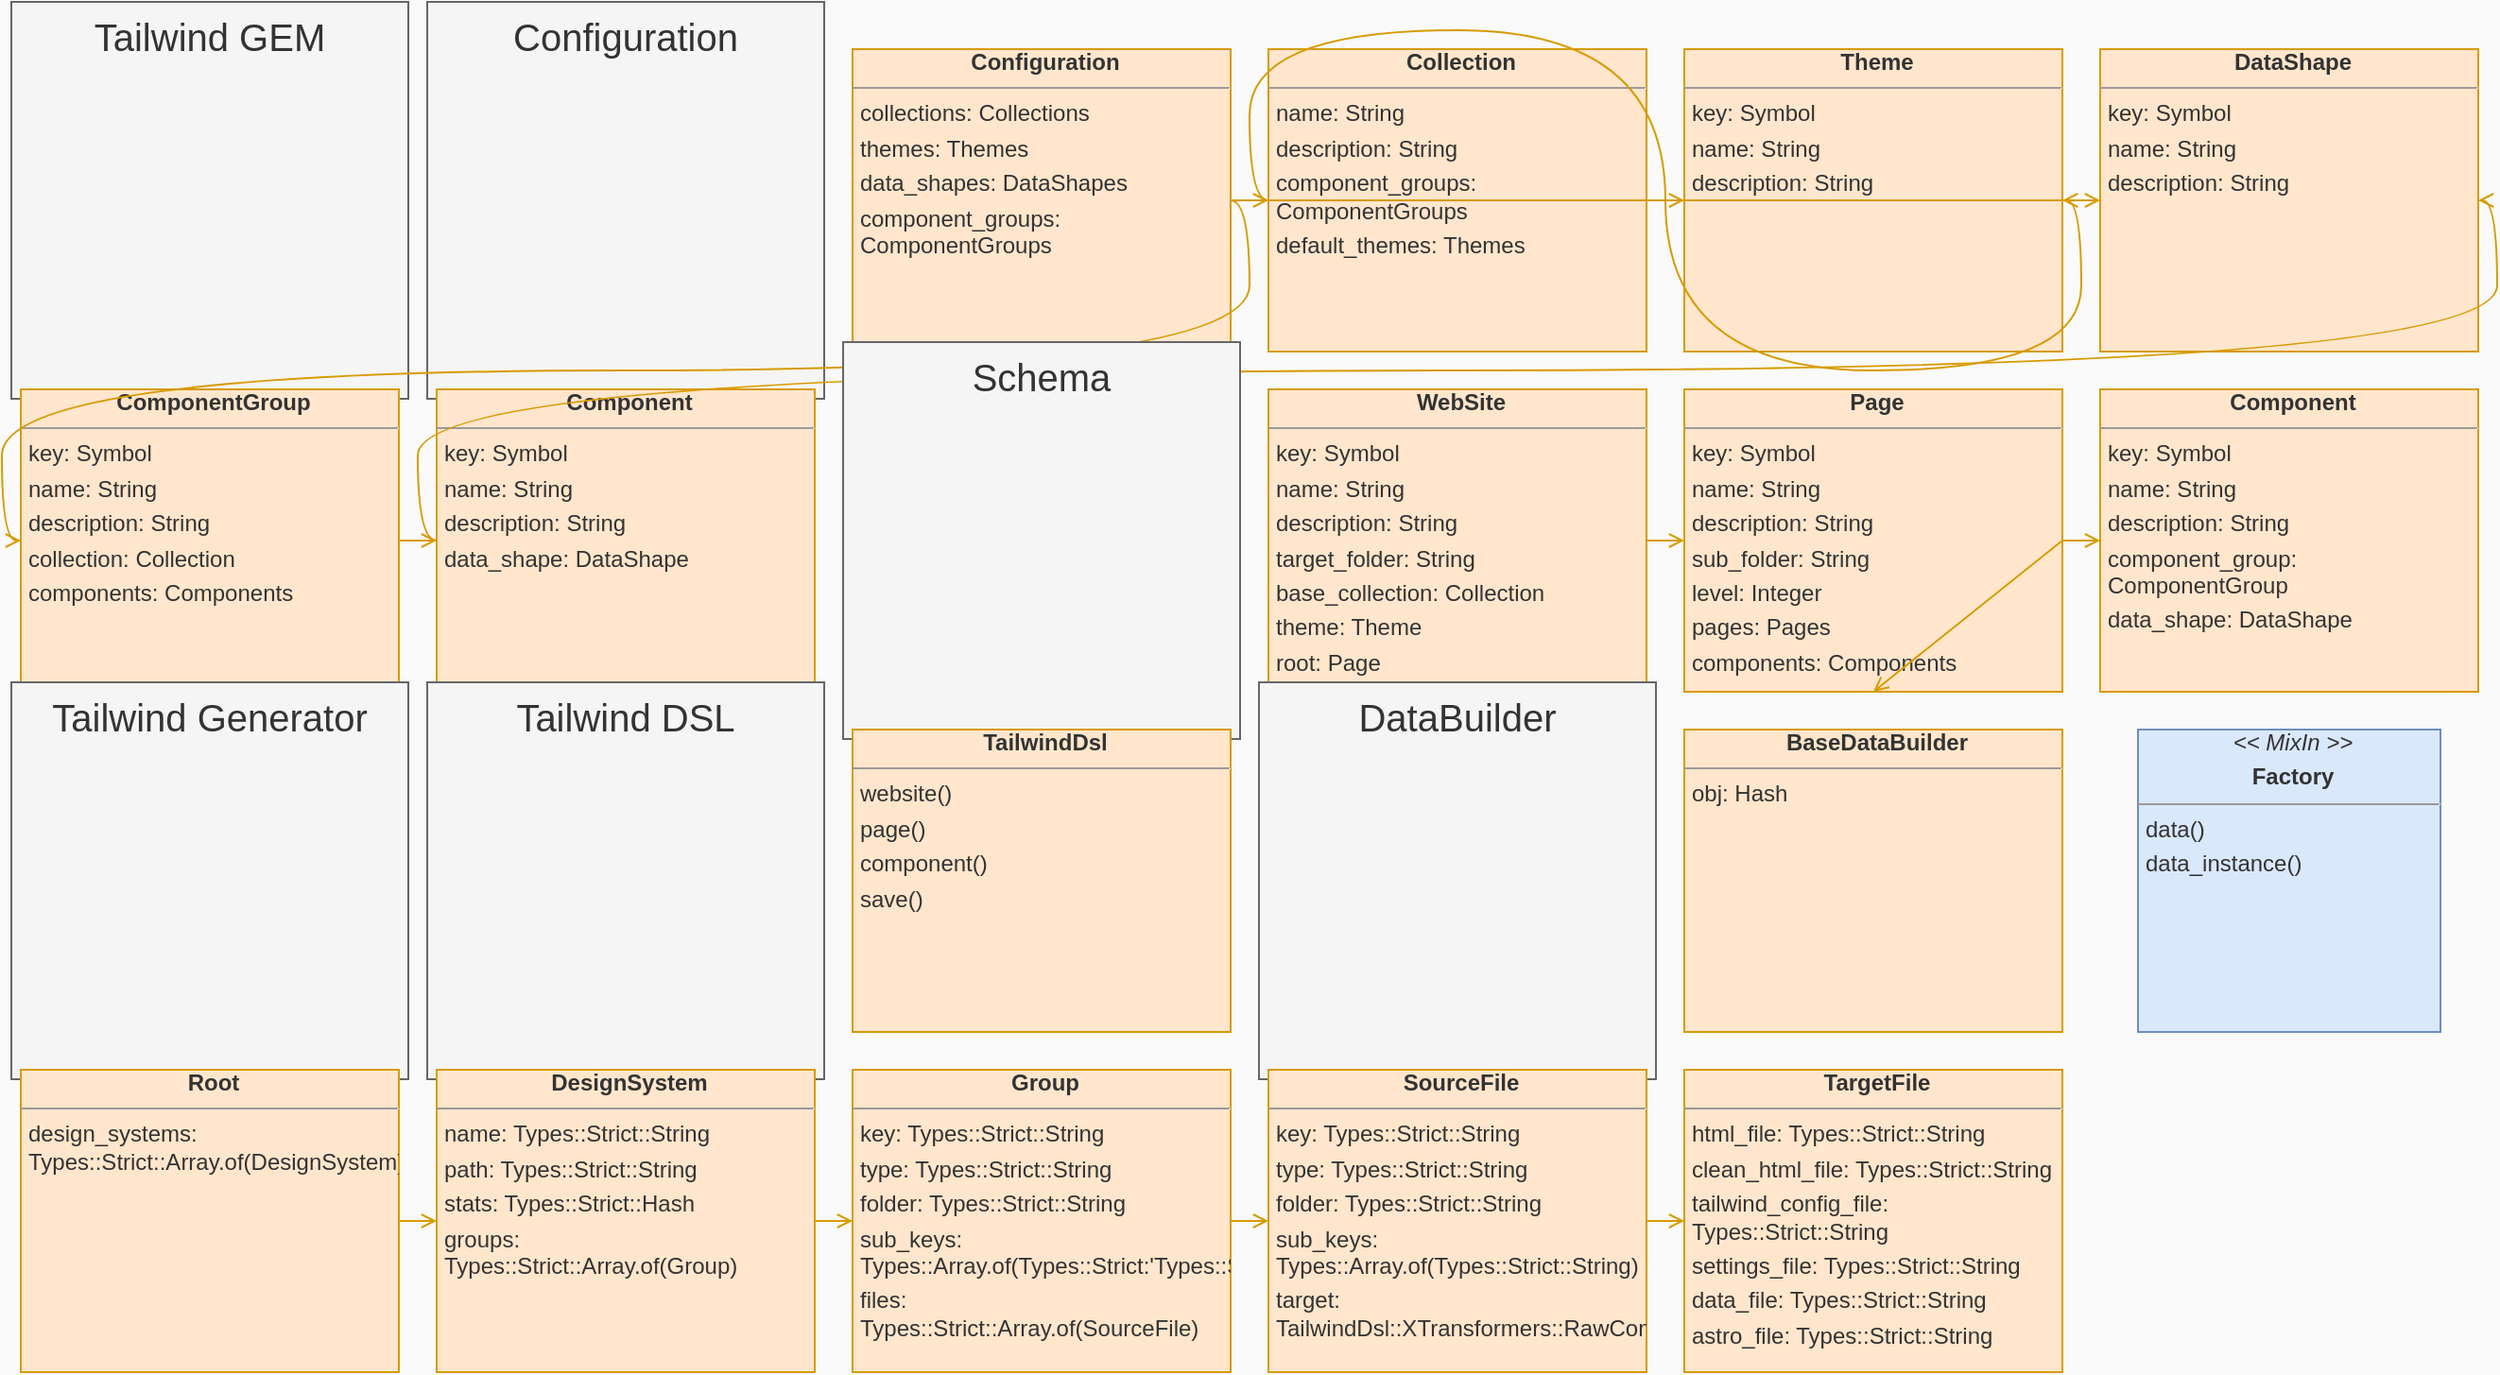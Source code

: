 <mxfile>
  <diagram id="Brz" name="Domain Modal">
    <mxGraphModel dx="0" dy="0" background="#fafafa" grid="0" gridSize="10" guides="1" tooltips="1" connect="1" arrows="1" fold="1" page="1" pageScale="1" pageWidth="1169" pageHeight="827" math="0" shadow="0">
      <root>
        <mxCell id="page_root_Brz" parent="Brz"/>
        <mxCell id="node_root_Brz" parent="page_root_Brz"/>
        <mxCell id="Brz-2" value="Tailwind GEM" style="whiteSpace=wrap;html=1;rounded=0;fillColor=#f5f5f5;strokeColor=#666666;fontColor=#333333;fontSize=20;verticalAlign=top" vertex="1" parent="node_root_Brz">
          <mxGeometry x="5" y="-15" width="210" height="210" as="geometry"/>
        </mxCell>
        <mxCell id="Brz-3" value="Configuration" style="whiteSpace=wrap;html=1;rounded=0;fillColor=#f5f5f5;strokeColor=#666666;fontColor=#333333;fontSize=20;verticalAlign=top" vertex="1" parent="node_root_Brz">
          <mxGeometry x="225" y="-15" width="210" height="210" as="geometry"/>
        </mxCell>
        <mxCell id="a1" value="&lt;p style=&quot;margin:0px;margin-left:4px;margin-bottom:4px;text-align:center&quot;&gt;&lt;b&gt;Configuration&lt;/b&gt;&lt;/p&gt;&lt;hr size=&quot;1&quot;/&gt;&lt;p style=&quot;margin:0px;margin-left:4px;margin-bottom:4px&quot;&gt;collections: Collections&lt;/p&gt;&lt;p style=&quot;margin:0px;margin-left:4px;margin-bottom:4px&quot;&gt;themes: Themes&lt;/p&gt;&lt;p style=&quot;margin:0px;margin-left:4px;margin-bottom:4px&quot;&gt;data_shapes: DataShapes&lt;/p&gt;&lt;p style=&quot;margin:0px;margin-left:4px;margin-bottom:4px&quot;&gt;component_groups: ComponentGroups&lt;/p&gt;" style="whiteSpace=wrap;html=1;rounded=0;fillColor=#ffe6cc;strokeColor=#d79b00;fontColor=#333333;align=left;overflow=fill;fontSize=12;fontFamily=Helvetica" vertex="1" parent="node_root_Brz">
          <mxGeometry x="450" y="10" width="200" height="160" as="geometry"/>
        </mxCell>
        <mxCell id="a2" value="&lt;p style=&quot;margin:0px;margin-left:4px;margin-bottom:4px;text-align:center&quot;&gt;&lt;b&gt;Collection&lt;/b&gt;&lt;/p&gt;&lt;hr size=&quot;1&quot;/&gt;&lt;p style=&quot;margin:0px;margin-left:4px;margin-bottom:4px&quot;&gt;name: String&lt;/p&gt;&lt;p style=&quot;margin:0px;margin-left:4px;margin-bottom:4px&quot;&gt;description: String&lt;/p&gt;&lt;p style=&quot;margin:0px;margin-left:4px;margin-bottom:4px&quot;&gt;component_groups: ComponentGroups&lt;/p&gt;&lt;p style=&quot;margin:0px;margin-left:4px;margin-bottom:4px&quot;&gt;default_themes: Themes&lt;/p&gt;" style="whiteSpace=wrap;html=1;rounded=0;fillColor=#ffe6cc;strokeColor=#d79b00;fontColor=#333333;align=left;overflow=fill;fontSize=12;fontFamily=Helvetica" vertex="1" parent="node_root_Brz">
          <mxGeometry x="670" y="10" width="200" height="160" as="geometry"/>
        </mxCell>
        <mxCell id="a3" value="&lt;p style=&quot;margin:0px;margin-left:4px;margin-bottom:4px;text-align:center&quot;&gt;&lt;b&gt;Theme&lt;/b&gt;&lt;/p&gt;&lt;hr size=&quot;1&quot;/&gt;&lt;p style=&quot;margin:0px;margin-left:4px;margin-bottom:4px&quot;&gt;key: Symbol&lt;/p&gt;&lt;p style=&quot;margin:0px;margin-left:4px;margin-bottom:4px&quot;&gt;name: String&lt;/p&gt;&lt;p style=&quot;margin:0px;margin-left:4px;margin-bottom:4px&quot;&gt;description: String&lt;/p&gt;" style="whiteSpace=wrap;html=1;rounded=0;fillColor=#ffe6cc;strokeColor=#d79b00;fontColor=#333333;align=left;overflow=fill;fontSize=12;fontFamily=Helvetica" vertex="1" parent="node_root_Brz">
          <mxGeometry x="890" y="10" width="200" height="160" as="geometry"/>
        </mxCell>
        <mxCell id="a4" value="&lt;p style=&quot;margin:0px;margin-left:4px;margin-bottom:4px;text-align:center&quot;&gt;&lt;b&gt;DataShape&lt;/b&gt;&lt;/p&gt;&lt;hr size=&quot;1&quot;/&gt;&lt;p style=&quot;margin:0px;margin-left:4px;margin-bottom:4px&quot;&gt;key: Symbol&lt;/p&gt;&lt;p style=&quot;margin:0px;margin-left:4px;margin-bottom:4px&quot;&gt;name: String&lt;/p&gt;&lt;p style=&quot;margin:0px;margin-left:4px;margin-bottom:4px&quot;&gt;description: String&lt;/p&gt;" style="whiteSpace=wrap;html=1;rounded=0;fillColor=#ffe6cc;strokeColor=#d79b00;fontColor=#333333;align=left;overflow=fill;fontSize=12;fontFamily=Helvetica" vertex="1" parent="node_root_Brz">
          <mxGeometry x="1110" y="10" width="200" height="160" as="geometry"/>
        </mxCell>
        <mxCell id="a5" value="&lt;p style=&quot;margin:0px;margin-left:4px;margin-bottom:4px;text-align:center&quot;&gt;&lt;b&gt;ComponentGroup&lt;/b&gt;&lt;/p&gt;&lt;hr size=&quot;1&quot;/&gt;&lt;p style=&quot;margin:0px;margin-left:4px;margin-bottom:4px&quot;&gt;key: Symbol&lt;/p&gt;&lt;p style=&quot;margin:0px;margin-left:4px;margin-bottom:4px&quot;&gt;name: String&lt;/p&gt;&lt;p style=&quot;margin:0px;margin-left:4px;margin-bottom:4px&quot;&gt;description: String&lt;/p&gt;&lt;p style=&quot;margin:0px;margin-left:4px;margin-bottom:4px&quot;&gt;collection: Collection&lt;/p&gt;&lt;p style=&quot;margin:0px;margin-left:4px;margin-bottom:4px&quot;&gt;components: Components&lt;/p&gt;" style="whiteSpace=wrap;html=1;rounded=0;fillColor=#ffe6cc;strokeColor=#d79b00;fontColor=#333333;align=left;overflow=fill;fontSize=12;fontFamily=Helvetica" vertex="1" parent="node_root_Brz">
          <mxGeometry x="10" y="190" width="200" height="160" as="geometry"/>
        </mxCell>
        <mxCell id="a6" value="&lt;p style=&quot;margin:0px;margin-left:4px;margin-bottom:4px;text-align:center&quot;&gt;&lt;b&gt;Component&lt;/b&gt;&lt;/p&gt;&lt;hr size=&quot;1&quot;/&gt;&lt;p style=&quot;margin:0px;margin-left:4px;margin-bottom:4px&quot;&gt;key: Symbol&lt;/p&gt;&lt;p style=&quot;margin:0px;margin-left:4px;margin-bottom:4px&quot;&gt;name: String&lt;/p&gt;&lt;p style=&quot;margin:0px;margin-left:4px;margin-bottom:4px&quot;&gt;description: String&lt;/p&gt;&lt;p style=&quot;margin:0px;margin-left:4px;margin-bottom:4px&quot;&gt;data_shape: DataShape&lt;/p&gt;" style="whiteSpace=wrap;html=1;rounded=0;fillColor=#ffe6cc;strokeColor=#d79b00;fontColor=#333333;align=left;overflow=fill;fontSize=12;fontFamily=Helvetica" vertex="1" parent="node_root_Brz">
          <mxGeometry x="230" y="190" width="200" height="160" as="geometry"/>
        </mxCell>
        <mxCell id="Brz-10" value="" style="edgeStyle=orthogonalEdgeStyle;curved=1;exitX=1;exitY=0.5;exitDx=0;exitDy=0;entryX=0;entryY=0.5;entryDx=0;entryDy=0;startArrow=none;startFill=1;endArrow=open;endFill=1;whiteSpace=wrap;html=1;rounded=0;fillColor=#ffe6cc;strokeColor=#d79b00" parent="node_root_Brz" source="a1" target="a2" edge="1">
          <mxGeometry relative="1" as="geometry"/>
        </mxCell>
        <mxCell id="Brz-11" value="" style="edgeStyle=orthogonalEdgeStyle;curved=1;exitX=1;exitY=0.5;exitDx=0;exitDy=0;entryX=0;entryY=0.5;entryDx=0;entryDy=0;startArrow=none;startFill=1;endArrow=open;endFill=1;whiteSpace=wrap;html=1;rounded=0;fillColor=#ffe6cc;strokeColor=#d79b00" parent="node_root_Brz" source="a1" target="a3" edge="1">
          <mxGeometry relative="1" as="geometry"/>
        </mxCell>
        <mxCell id="Brz-12" value="" style="edgeStyle=orthogonalEdgeStyle;curved=1;exitX=1;exitY=0.5;exitDx=0;exitDy=0;entryX=0;entryY=0.5;entryDx=0;entryDy=0;startArrow=none;startFill=1;endArrow=open;endFill=1;whiteSpace=wrap;html=1;rounded=0;fillColor=#ffe6cc;strokeColor=#d79b00" parent="node_root_Brz" source="a1" target="a4" edge="1">
          <mxGeometry relative="1" as="geometry"/>
        </mxCell>
        <mxCell id="Brz-13" value="" style="edgeStyle=orthogonalEdgeStyle;curved=1;exitX=1;exitY=0.5;exitDx=0;exitDy=0;entryX=0;entryY=0.5;entryDx=0;entryDy=0;startArrow=none;startFill=1;endArrow=open;endFill=1;whiteSpace=wrap;html=1;rounded=0;fillColor=#ffe6cc;strokeColor=#d79b00" parent="node_root_Brz" source="a1" target="a5" edge="1">
          <mxGeometry relative="1" as="geometry"/>
        </mxCell>
        <mxCell id="Brz-14" value="" style="edgeStyle=orthogonalEdgeStyle;curved=1;exitX=1;exitY=0.5;exitDx=0;exitDy=0;entryX=0;entryY=0.5;entryDx=0;entryDy=0;startArrow=none;startFill=1;endArrow=open;endFill=1;whiteSpace=wrap;html=1;rounded=0;fillColor=#ffe6cc;strokeColor=#d79b00" parent="node_root_Brz" source="a5" target="a6" edge="1">
          <mxGeometry relative="1" as="geometry"/>
        </mxCell>
        <mxCell id="Brz-15" value="" style="edgeStyle=orthogonalEdgeStyle;curved=1;exitX=0;exitY=0.5;exitDx=0;exitDy=0;entryX=1;entryY=0.5;entryDx=0;entryDy=0;startArrow=none;startFill=1;endArrow=open;endFill=1;whiteSpace=wrap;html=1;rounded=0;fillColor=#ffe6cc;strokeColor=#d79b00" parent="node_root_Brz" source="a6" target="a4" edge="1">
          <mxGeometry relative="1" as="geometry"/>
        </mxCell>
        <mxCell id="Brz-16" value="" style="edgeStyle=orthogonalEdgeStyle;curved=1;exitX=0;exitY=0.5;exitDx=0;exitDy=0;entryX=1;entryY=0.5;entryDx=0;entryDy=0;startArrow=none;startFill=1;endArrow=open;endFill=1;whiteSpace=wrap;html=1;rounded=0;fillColor=#ffe6cc;strokeColor=#d79b00" parent="node_root_Brz" source="a2" target="a3" edge="1">
          <mxGeometry relative="1" as="geometry"/>
        </mxCell>
        <mxCell id="Brz-17" value="Schema" style="whiteSpace=wrap;html=1;rounded=0;fillColor=#f5f5f5;strokeColor=#666666;fontColor=#333333;fontSize=20;verticalAlign=top" vertex="1" parent="node_root_Brz">
          <mxGeometry x="445" y="165" width="210" height="210" as="geometry"/>
        </mxCell>
        <mxCell id="b1" value="&lt;p style=&quot;margin:0px;margin-left:4px;margin-bottom:4px;text-align:center&quot;&gt;&lt;b&gt;WebSite&lt;/b&gt;&lt;/p&gt;&lt;hr size=&quot;1&quot;/&gt;&lt;p style=&quot;margin:0px;margin-left:4px;margin-bottom:4px&quot;&gt;key: Symbol&lt;/p&gt;&lt;p style=&quot;margin:0px;margin-left:4px;margin-bottom:4px&quot;&gt;name: String&lt;/p&gt;&lt;p style=&quot;margin:0px;margin-left:4px;margin-bottom:4px&quot;&gt;description: String&lt;/p&gt;&lt;p style=&quot;margin:0px;margin-left:4px;margin-bottom:4px&quot;&gt;target_folder: String&lt;/p&gt;&lt;p style=&quot;margin:0px;margin-left:4px;margin-bottom:4px&quot;&gt;base_collection: Collection&lt;/p&gt;&lt;p style=&quot;margin:0px;margin-left:4px;margin-bottom:4px&quot;&gt;theme: Theme&lt;/p&gt;&lt;p style=&quot;margin:0px;margin-left:4px;margin-bottom:4px&quot;&gt;root: Page&lt;/p&gt;&lt;hr size=&quot;1&quot;/&gt;&lt;p style=&quot;margin:0px;margin-left:4px;margin-bottom:4px&quot;&gt;favourite_components() : Components&lt;/p&gt;" style="whiteSpace=wrap;html=1;rounded=0;fillColor=#ffe6cc;strokeColor=#d79b00;fontColor=#333333;align=left;overflow=fill;fontSize=12;fontFamily=Helvetica" vertex="1" parent="node_root_Brz">
          <mxGeometry x="670" y="190" width="200" height="160" as="geometry"/>
        </mxCell>
        <mxCell id="b2" value="&lt;p style=&quot;margin:0px;margin-left:4px;margin-bottom:4px;text-align:center&quot;&gt;&lt;b&gt;Page&lt;/b&gt;&lt;/p&gt;&lt;hr size=&quot;1&quot;/&gt;&lt;p style=&quot;margin:0px;margin-left:4px;margin-bottom:4px&quot;&gt;key: Symbol&lt;/p&gt;&lt;p style=&quot;margin:0px;margin-left:4px;margin-bottom:4px&quot;&gt;name: String&lt;/p&gt;&lt;p style=&quot;margin:0px;margin-left:4px;margin-bottom:4px&quot;&gt;description: String&lt;/p&gt;&lt;p style=&quot;margin:0px;margin-left:4px;margin-bottom:4px&quot;&gt;sub_folder: String&lt;/p&gt;&lt;p style=&quot;margin:0px;margin-left:4px;margin-bottom:4px&quot;&gt;level: Integer&lt;/p&gt;&lt;p style=&quot;margin:0px;margin-left:4px;margin-bottom:4px&quot;&gt;pages: Pages&lt;/p&gt;&lt;p style=&quot;margin:0px;margin-left:4px;margin-bottom:4px&quot;&gt;components: Components&lt;/p&gt;" style="whiteSpace=wrap;html=1;rounded=0;fillColor=#ffe6cc;strokeColor=#d79b00;fontColor=#333333;align=left;overflow=fill;fontSize=12;fontFamily=Helvetica" vertex="1" parent="node_root_Brz">
          <mxGeometry x="890" y="190" width="200" height="160" as="geometry"/>
        </mxCell>
        <mxCell id="b3" value="&lt;p style=&quot;margin:0px;margin-left:4px;margin-bottom:4px;text-align:center&quot;&gt;&lt;b&gt;Component&lt;/b&gt;&lt;/p&gt;&lt;hr size=&quot;1&quot;/&gt;&lt;p style=&quot;margin:0px;margin-left:4px;margin-bottom:4px&quot;&gt;key: Symbol&lt;/p&gt;&lt;p style=&quot;margin:0px;margin-left:4px;margin-bottom:4px&quot;&gt;name: String&lt;/p&gt;&lt;p style=&quot;margin:0px;margin-left:4px;margin-bottom:4px&quot;&gt;description: String&lt;/p&gt;&lt;p style=&quot;margin:0px;margin-left:4px;margin-bottom:4px&quot;&gt;component_group: ComponentGroup&lt;/p&gt;&lt;p style=&quot;margin:0px;margin-left:4px;margin-bottom:4px&quot;&gt;data_shape: DataShape&lt;/p&gt;" style="whiteSpace=wrap;html=1;rounded=0;fillColor=#ffe6cc;strokeColor=#d79b00;fontColor=#333333;align=left;overflow=fill;fontSize=12;fontFamily=Helvetica" vertex="1" parent="node_root_Brz">
          <mxGeometry x="1110" y="190" width="200" height="160" as="geometry"/>
        </mxCell>
        <mxCell id="Brz-21" value="" style="edgeStyle=orthogonalEdgeStyle;curved=1;exitX=1;exitY=0.5;exitDx=0;exitDy=0;entryX=0;entryY=0.5;entryDx=0;entryDy=0;startArrow=none;startFill=1;endArrow=open;endFill=1;whiteSpace=wrap;html=1;rounded=0;fillColor=#ffe6cc;strokeColor=#d79b00" parent="node_root_Brz" source="b1" target="b2" edge="1">
          <mxGeometry relative="1" as="geometry"/>
        </mxCell>
        <mxCell id="Brz-22" value="" style="edgeStyle=orthogonalEdgeStyle;curved=1;exitX=1;exitY=0.5;exitDx=0;exitDy=0;entryX=0;entryY=0.5;entryDx=0;entryDy=0;startArrow=none;startFill=1;endArrow=open;endFill=1;whiteSpace=wrap;html=1;rounded=0;fillColor=#ffe6cc;strokeColor=#d79b00" parent="node_root_Brz" source="b2" target="b3" edge="1">
          <mxGeometry relative="1" as="geometry"/>
        </mxCell>
        <mxCell id="Brz-23" value="" style="edgeStyle=orthogonalEdgeStyle;curved=1;exitX=1;exitY=0.5;exitDx=0;exitDy=0;entryX=0.5;entryY=1;entryDx=0;entryDy=0;startArrow=none;startFill=1;endArrow=open;endFill=1;whiteSpace=wrap;html=1;rounded=0;fillColor=#ffe6cc;strokeColor=#d79b00" parent="node_root_Brz" source="b2" target="b2" edge="1">
          <mxGeometry relative="1" as="geometry"/>
        </mxCell>
        <mxCell id="Brz-24" value="Tailwind Generator" style="whiteSpace=wrap;html=1;rounded=0;fillColor=#f5f5f5;strokeColor=#666666;fontColor=#333333;fontSize=20;verticalAlign=top" vertex="1" parent="node_root_Brz">
          <mxGeometry x="5" y="345" width="210" height="210" as="geometry"/>
        </mxCell>
        <mxCell id="Brz-25" value="Tailwind DSL" style="whiteSpace=wrap;html=1;rounded=0;fillColor=#f5f5f5;strokeColor=#666666;fontColor=#333333;fontSize=20;verticalAlign=top" vertex="1" parent="node_root_Brz">
          <mxGeometry x="225" y="345" width="210" height="210" as="geometry"/>
        </mxCell>
        <mxCell id="Brz-26" value="&lt;p style=&quot;margin:0px;margin-left:4px;margin-bottom:4px;text-align:center&quot;&gt;&lt;b&gt;TailwindDsl&lt;/b&gt;&lt;/p&gt;&lt;hr size=&quot;1&quot;/&gt;&lt;p style=&quot;margin:0px;margin-left:4px;margin-bottom:4px&quot;&gt;website()&lt;/p&gt;&lt;p style=&quot;margin:0px;margin-left:4px;margin-bottom:4px&quot;&gt;page()&lt;/p&gt;&lt;p style=&quot;margin:0px;margin-left:4px;margin-bottom:4px&quot;&gt;component()&lt;/p&gt;&lt;p style=&quot;margin:0px;margin-left:4px;margin-bottom:4px&quot;&gt;save()&lt;/p&gt;" style="whiteSpace=wrap;html=1;rounded=0;fillColor=#ffe6cc;strokeColor=#d79b00;fontColor=#333333;align=left;overflow=fill;fontSize=12;fontFamily=Helvetica" vertex="1" parent="node_root_Brz">
          <mxGeometry x="450" y="370" width="200" height="160" as="geometry"/>
        </mxCell>
        <mxCell id="Brz-27" value="DataBuilder" style="whiteSpace=wrap;html=1;rounded=0;fillColor=#f5f5f5;strokeColor=#666666;fontColor=#333333;fontSize=20;verticalAlign=top" vertex="1" parent="node_root_Brz">
          <mxGeometry x="665" y="345" width="210" height="210" as="geometry"/>
        </mxCell>
        <mxCell id="Brz-28" value="&lt;p style=&quot;margin:0px;margin-left:4px;margin-bottom:4px;text-align:center&quot;&gt;&lt;b&gt;BaseDataBuilder&lt;/b&gt;&lt;/p&gt;&lt;hr size=&quot;1&quot;/&gt;&lt;p style=&quot;margin:0px;margin-left:4px;margin-bottom:4px&quot;&gt;obj: Hash&lt;/p&gt;" style="whiteSpace=wrap;html=1;rounded=0;fillColor=#ffe6cc;strokeColor=#d79b00;fontColor=#333333;align=left;overflow=fill;fontSize=12;fontFamily=Helvetica" vertex="1" parent="node_root_Brz">
          <mxGeometry x="890" y="370" width="200" height="160" as="geometry"/>
        </mxCell>
        <mxCell id="Brz-29" value="&lt;p style=&quot;margin:0px;margin-left:4px;margin-bottom:4px;text-align:center&quot;&gt;&lt;i&gt;&amp;lt;&amp;lt; MixIn &amp;gt;&amp;gt;&lt;/i&gt;&lt;/p&gt;&lt;p style=&quot;margin:0px;margin-left:4px;margin-bottom:4px;text-align:center&quot;&gt;&lt;b&gt;Factory&lt;/b&gt;&lt;/p&gt;&lt;hr size=&quot;1&quot;/&gt;&lt;p style=&quot;margin:0px;margin-left:4px;margin-bottom:4px&quot;&gt;data()&lt;/p&gt;&lt;p style=&quot;margin:0px;margin-left:4px;margin-bottom:4px&quot;&gt;data_instance()&lt;/p&gt;" style="whiteSpace=wrap;html=1;rounded=0;fillColor=#dae8fc;strokeColor=#6c8ebf;fontColor=#333333;align=left;overflow=fill;fontSize=12;fontFamily=Helvetica" vertex="1" parent="node_root_Brz">
          <mxGeometry x="1130" y="370" width="160" height="160" as="geometry"/>
        </mxCell>
        <mxCell id="c1" value="&lt;p style=&quot;margin:0px;margin-left:4px;margin-bottom:4px;text-align:center&quot;&gt;&lt;b&gt;Root&lt;/b&gt;&lt;/p&gt;&lt;hr size=&quot;1&quot;/&gt;&lt;p style=&quot;margin:0px;margin-left:4px;margin-bottom:4px&quot;&gt;design_systems: Types::Strict::Array.of(DesignSystem)&lt;/p&gt;" style="whiteSpace=wrap;html=1;rounded=0;fillColor=#ffe6cc;strokeColor=#d79b00;fontColor=#333333;align=left;overflow=fill;fontSize=12;fontFamily=Helvetica" vertex="1" parent="node_root_Brz">
          <mxGeometry x="10" y="550" width="200" height="160" as="geometry"/>
        </mxCell>
        <mxCell id="c2" value="&lt;p style=&quot;margin:0px;margin-left:4px;margin-bottom:4px;text-align:center&quot;&gt;&lt;b&gt;DesignSystem&lt;/b&gt;&lt;/p&gt;&lt;hr size=&quot;1&quot;/&gt;&lt;p style=&quot;margin:0px;margin-left:4px;margin-bottom:4px&quot;&gt;name: Types::Strict::String&lt;/p&gt;&lt;p style=&quot;margin:0px;margin-left:4px;margin-bottom:4px&quot;&gt;path: Types::Strict::String&lt;/p&gt;&lt;p style=&quot;margin:0px;margin-left:4px;margin-bottom:4px&quot;&gt;stats: Types::Strict::Hash&lt;/p&gt;&lt;p style=&quot;margin:0px;margin-left:4px;margin-bottom:4px&quot;&gt;groups: Types::Strict::Array.of(Group)&lt;/p&gt;" style="whiteSpace=wrap;html=1;rounded=0;fillColor=#ffe6cc;strokeColor=#d79b00;fontColor=#333333;align=left;overflow=fill;fontSize=12;fontFamily=Helvetica" vertex="1" parent="node_root_Brz">
          <mxGeometry x="230" y="550" width="200" height="160" as="geometry"/>
        </mxCell>
        <mxCell id="c3" value="&lt;p style=&quot;margin:0px;margin-left:4px;margin-bottom:4px;text-align:center&quot;&gt;&lt;b&gt;Group&lt;/b&gt;&lt;/p&gt;&lt;hr size=&quot;1&quot;/&gt;&lt;p style=&quot;margin:0px;margin-left:4px;margin-bottom:4px&quot;&gt;key: Types::Strict::String&lt;/p&gt;&lt;p style=&quot;margin:0px;margin-left:4px;margin-bottom:4px&quot;&gt;type: Types::Strict::String&lt;/p&gt;&lt;p style=&quot;margin:0px;margin-left:4px;margin-bottom:4px&quot;&gt;folder: Types::Strict::String&lt;/p&gt;&lt;p style=&quot;margin:0px;margin-left:4px;margin-bottom:4px&quot;&gt;sub_keys: Types::Array.of(Types::Strict:'Types::Strict::String')&lt;/p&gt;&lt;p style=&quot;margin:0px;margin-left:4px;margin-bottom:4px&quot;&gt;files: Types::Strict::Array.of(SourceFile)&lt;/p&gt;" style="whiteSpace=wrap;html=1;rounded=0;fillColor=#ffe6cc;strokeColor=#d79b00;fontColor=#333333;align=left;overflow=fill;fontSize=12;fontFamily=Helvetica" vertex="1" parent="node_root_Brz">
          <mxGeometry x="450" y="550" width="200" height="160" as="geometry"/>
        </mxCell>
        <mxCell id="c4" value="&lt;p style=&quot;margin:0px;margin-left:4px;margin-bottom:4px;text-align:center&quot;&gt;&lt;b&gt;SourceFile&lt;/b&gt;&lt;/p&gt;&lt;hr size=&quot;1&quot;/&gt;&lt;p style=&quot;margin:0px;margin-left:4px;margin-bottom:4px&quot;&gt;key: Types::Strict::String&lt;/p&gt;&lt;p style=&quot;margin:0px;margin-left:4px;margin-bottom:4px&quot;&gt;type: Types::Strict::String&lt;/p&gt;&lt;p style=&quot;margin:0px;margin-left:4px;margin-bottom:4px&quot;&gt;folder: Types::Strict::String&lt;/p&gt;&lt;p style=&quot;margin:0px;margin-left:4px;margin-bottom:4px&quot;&gt;sub_keys: Types::Array.of(Types::Strict::String)&lt;/p&gt;&lt;p style=&quot;margin:0px;margin-left:4px;margin-bottom:4px&quot;&gt;target: TailwindDsl::XTransformers::RawComponents::TargetFile&lt;/p&gt;" style="whiteSpace=wrap;html=1;rounded=0;fillColor=#ffe6cc;strokeColor=#d79b00;fontColor=#333333;align=left;overflow=fill;fontSize=12;fontFamily=Helvetica" vertex="1" parent="node_root_Brz">
          <mxGeometry x="670" y="550" width="200" height="160" as="geometry"/>
        </mxCell>
        <mxCell id="c5" value="&lt;p style=&quot;margin:0px;margin-left:4px;margin-bottom:4px;text-align:center&quot;&gt;&lt;b&gt;TargetFile&lt;/b&gt;&lt;/p&gt;&lt;hr size=&quot;1&quot;/&gt;&lt;p style=&quot;margin:0px;margin-left:4px;margin-bottom:4px&quot;&gt;html_file: Types::Strict::String&lt;/p&gt;&lt;p style=&quot;margin:0px;margin-left:4px;margin-bottom:4px&quot;&gt;clean_html_file: Types::Strict::String&lt;/p&gt;&lt;p style=&quot;margin:0px;margin-left:4px;margin-bottom:4px&quot;&gt;tailwind_config_file: Types::Strict::String&lt;/p&gt;&lt;p style=&quot;margin:0px;margin-left:4px;margin-bottom:4px&quot;&gt;settings_file: Types::Strict::String&lt;/p&gt;&lt;p style=&quot;margin:0px;margin-left:4px;margin-bottom:4px&quot;&gt;data_file: Types::Strict::String&lt;/p&gt;&lt;p style=&quot;margin:0px;margin-left:4px;margin-bottom:4px&quot;&gt;astro_file: Types::Strict::String&lt;/p&gt;" style="whiteSpace=wrap;html=1;rounded=0;fillColor=#ffe6cc;strokeColor=#d79b00;fontColor=#333333;align=left;overflow=fill;fontSize=12;fontFamily=Helvetica" vertex="1" parent="node_root_Brz">
          <mxGeometry x="890" y="550" width="200" height="160" as="geometry"/>
        </mxCell>
        <mxCell id="Brz-35" value="" style="edgeStyle=orthogonalEdgeStyle;curved=1;exitX=1;exitY=0.5;exitDx=0;exitDy=0;entryX=0;entryY=0.5;entryDx=0;entryDy=0;startArrow=none;startFill=1;endArrow=open;endFill=1;whiteSpace=wrap;html=1;rounded=0;fillColor=#ffe6cc;strokeColor=#d79b00" parent="node_root_Brz" source="c1" target="c2" edge="1">
          <mxGeometry relative="1" as="geometry"/>
        </mxCell>
        <mxCell id="Brz-36" value="" style="edgeStyle=orthogonalEdgeStyle;curved=1;exitX=1;exitY=0.5;exitDx=0;exitDy=0;entryX=0;entryY=0.5;entryDx=0;entryDy=0;startArrow=none;startFill=1;endArrow=open;endFill=1;whiteSpace=wrap;html=1;rounded=0;fillColor=#ffe6cc;strokeColor=#d79b00" parent="node_root_Brz" source="c2" target="c3" edge="1">
          <mxGeometry relative="1" as="geometry"/>
        </mxCell>
        <mxCell id="Brz-37" value="" style="edgeStyle=orthogonalEdgeStyle;curved=1;exitX=1;exitY=0.5;exitDx=0;exitDy=0;entryX=0;entryY=0.5;entryDx=0;entryDy=0;startArrow=none;startFill=1;endArrow=open;endFill=1;whiteSpace=wrap;html=1;rounded=0;fillColor=#ffe6cc;strokeColor=#d79b00" parent="node_root_Brz" source="c3" target="c4" edge="1">
          <mxGeometry relative="1" as="geometry"/>
        </mxCell>
        <mxCell id="Brz-38" value="" style="edgeStyle=orthogonalEdgeStyle;curved=1;exitX=1;exitY=0.5;exitDx=0;exitDy=0;entryX=0;entryY=0.5;entryDx=0;entryDy=0;startArrow=none;startFill=1;endArrow=open;endFill=1;whiteSpace=wrap;html=1;rounded=0;fillColor=#ffe6cc;strokeColor=#d79b00" parent="node_root_Brz" source="c4" target="c5" edge="1">
          <mxGeometry relative="1" as="geometry"/>
        </mxCell>
      </root>
    </mxGraphModel>
  </diagram>
</mxfile>